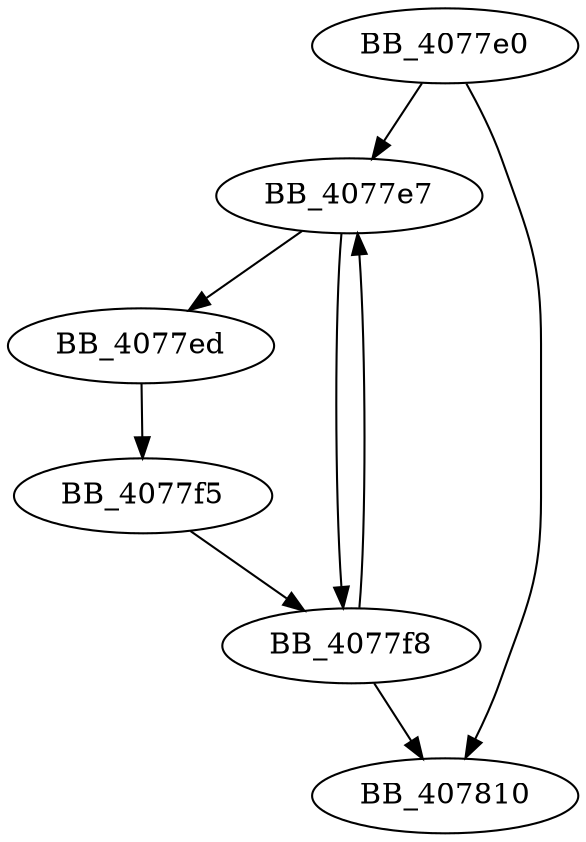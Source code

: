 DiGraph sub_4077E0{
BB_4077e0->BB_4077e7
BB_4077e0->BB_407810
BB_4077e7->BB_4077ed
BB_4077e7->BB_4077f8
BB_4077ed->BB_4077f5
BB_4077f5->BB_4077f8
BB_4077f8->BB_4077e7
BB_4077f8->BB_407810
}
